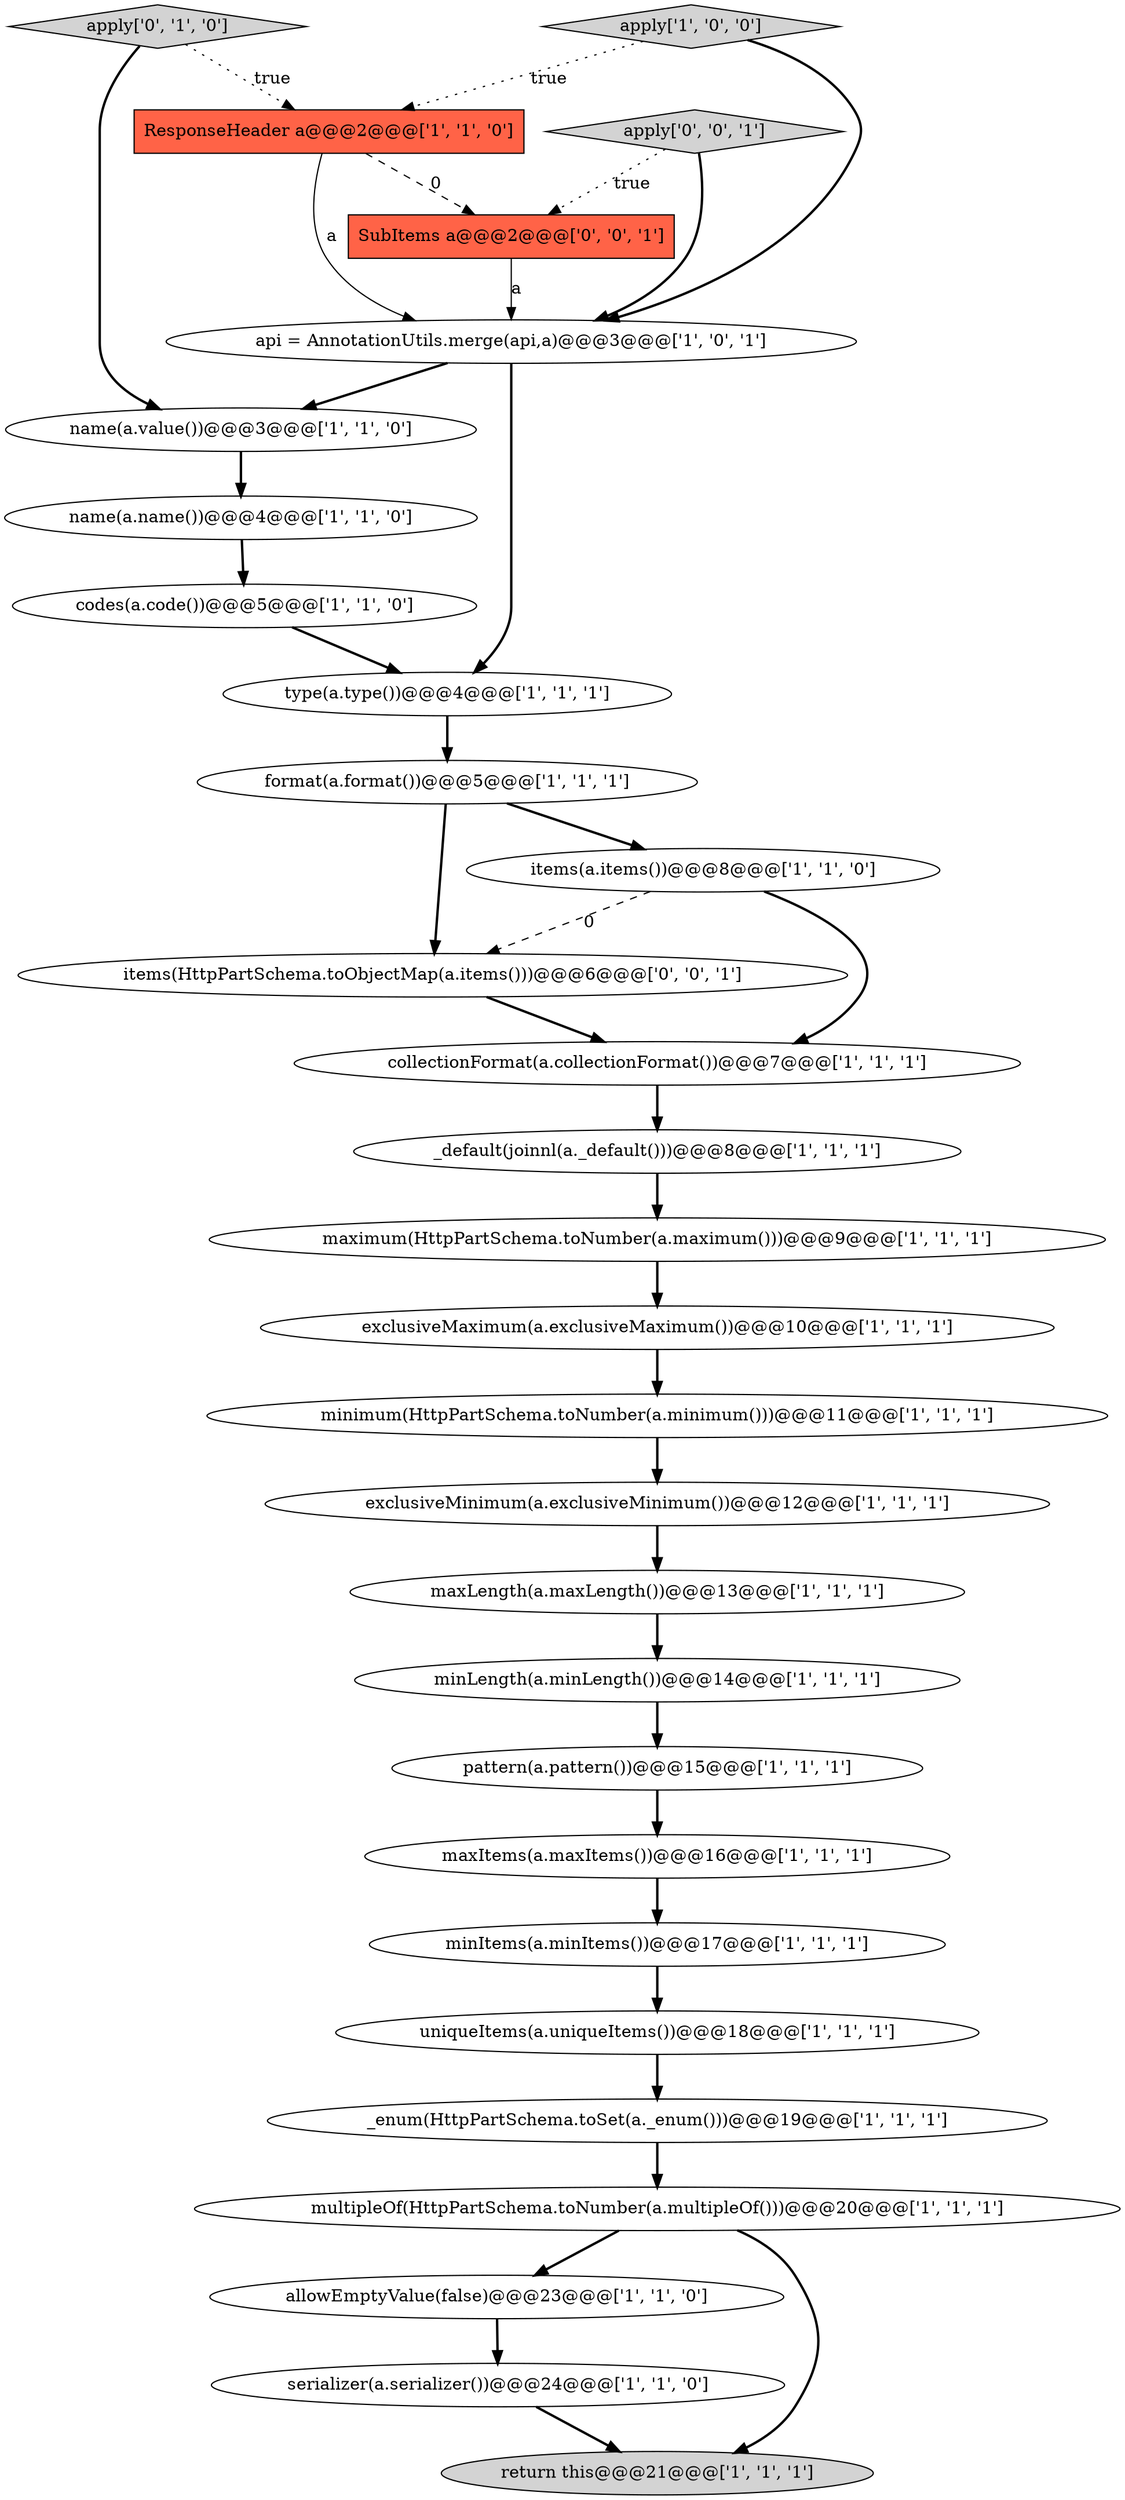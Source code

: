 digraph {
10 [style = filled, label = "minLength(a.minLength())@@@14@@@['1', '1', '1']", fillcolor = white, shape = ellipse image = "AAA0AAABBB1BBB"];
28 [style = filled, label = "items(HttpPartSchema.toObjectMap(a.items()))@@@6@@@['0', '0', '1']", fillcolor = white, shape = ellipse image = "AAA0AAABBB3BBB"];
5 [style = filled, label = "codes(a.code())@@@5@@@['1', '1', '0']", fillcolor = white, shape = ellipse image = "AAA0AAABBB1BBB"];
9 [style = filled, label = "exclusiveMinimum(a.exclusiveMinimum())@@@12@@@['1', '1', '1']", fillcolor = white, shape = ellipse image = "AAA0AAABBB1BBB"];
12 [style = filled, label = "pattern(a.pattern())@@@15@@@['1', '1', '1']", fillcolor = white, shape = ellipse image = "AAA0AAABBB1BBB"];
0 [style = filled, label = "name(a.name())@@@4@@@['1', '1', '0']", fillcolor = white, shape = ellipse image = "AAA0AAABBB1BBB"];
3 [style = filled, label = "uniqueItems(a.uniqueItems())@@@18@@@['1', '1', '1']", fillcolor = white, shape = ellipse image = "AAA0AAABBB1BBB"];
27 [style = filled, label = "SubItems a@@@2@@@['0', '0', '1']", fillcolor = tomato, shape = box image = "AAA0AAABBB3BBB"];
6 [style = filled, label = "maximum(HttpPartSchema.toNumber(a.maximum()))@@@9@@@['1', '1', '1']", fillcolor = white, shape = ellipse image = "AAA0AAABBB1BBB"];
26 [style = filled, label = "apply['0', '1', '0']", fillcolor = lightgray, shape = diamond image = "AAA0AAABBB2BBB"];
2 [style = filled, label = "name(a.value())@@@3@@@['1', '1', '0']", fillcolor = white, shape = ellipse image = "AAA0AAABBB1BBB"];
19 [style = filled, label = "items(a.items())@@@8@@@['1', '1', '0']", fillcolor = white, shape = ellipse image = "AAA0AAABBB1BBB"];
29 [style = filled, label = "apply['0', '0', '1']", fillcolor = lightgray, shape = diamond image = "AAA0AAABBB3BBB"];
8 [style = filled, label = "serializer(a.serializer())@@@24@@@['1', '1', '0']", fillcolor = white, shape = ellipse image = "AAA0AAABBB1BBB"];
15 [style = filled, label = "allowEmptyValue(false)@@@23@@@['1', '1', '0']", fillcolor = white, shape = ellipse image = "AAA0AAABBB1BBB"];
13 [style = filled, label = "return this@@@21@@@['1', '1', '1']", fillcolor = lightgray, shape = ellipse image = "AAA0AAABBB1BBB"];
11 [style = filled, label = "apply['1', '0', '0']", fillcolor = lightgray, shape = diamond image = "AAA0AAABBB1BBB"];
14 [style = filled, label = "maxLength(a.maxLength())@@@13@@@['1', '1', '1']", fillcolor = white, shape = ellipse image = "AAA0AAABBB1BBB"];
24 [style = filled, label = "api = AnnotationUtils.merge(api,a)@@@3@@@['1', '0', '1']", fillcolor = white, shape = ellipse image = "AAA0AAABBB1BBB"];
25 [style = filled, label = "_default(joinnl(a._default()))@@@8@@@['1', '1', '1']", fillcolor = white, shape = ellipse image = "AAA0AAABBB1BBB"];
20 [style = filled, label = "_enum(HttpPartSchema.toSet(a._enum()))@@@19@@@['1', '1', '1']", fillcolor = white, shape = ellipse image = "AAA0AAABBB1BBB"];
23 [style = filled, label = "minItems(a.minItems())@@@17@@@['1', '1', '1']", fillcolor = white, shape = ellipse image = "AAA0AAABBB1BBB"];
18 [style = filled, label = "type(a.type())@@@4@@@['1', '1', '1']", fillcolor = white, shape = ellipse image = "AAA0AAABBB1BBB"];
22 [style = filled, label = "maxItems(a.maxItems())@@@16@@@['1', '1', '1']", fillcolor = white, shape = ellipse image = "AAA0AAABBB1BBB"];
1 [style = filled, label = "minimum(HttpPartSchema.toNumber(a.minimum()))@@@11@@@['1', '1', '1']", fillcolor = white, shape = ellipse image = "AAA0AAABBB1BBB"];
17 [style = filled, label = "format(a.format())@@@5@@@['1', '1', '1']", fillcolor = white, shape = ellipse image = "AAA0AAABBB1BBB"];
21 [style = filled, label = "ResponseHeader a@@@2@@@['1', '1', '0']", fillcolor = tomato, shape = box image = "AAA0AAABBB1BBB"];
4 [style = filled, label = "multipleOf(HttpPartSchema.toNumber(a.multipleOf()))@@@20@@@['1', '1', '1']", fillcolor = white, shape = ellipse image = "AAA0AAABBB1BBB"];
7 [style = filled, label = "exclusiveMaximum(a.exclusiveMaximum())@@@10@@@['1', '1', '1']", fillcolor = white, shape = ellipse image = "AAA0AAABBB1BBB"];
16 [style = filled, label = "collectionFormat(a.collectionFormat())@@@7@@@['1', '1', '1']", fillcolor = white, shape = ellipse image = "AAA0AAABBB1BBB"];
7->1 [style = bold, label=""];
24->2 [style = bold, label=""];
21->27 [style = dashed, label="0"];
29->27 [style = dotted, label="true"];
4->13 [style = bold, label=""];
4->15 [style = bold, label=""];
18->17 [style = bold, label=""];
14->10 [style = bold, label=""];
16->25 [style = bold, label=""];
23->3 [style = bold, label=""];
5->18 [style = bold, label=""];
25->6 [style = bold, label=""];
11->24 [style = bold, label=""];
24->18 [style = bold, label=""];
22->23 [style = bold, label=""];
28->16 [style = bold, label=""];
17->19 [style = bold, label=""];
1->9 [style = bold, label=""];
20->4 [style = bold, label=""];
19->16 [style = bold, label=""];
26->2 [style = bold, label=""];
17->28 [style = bold, label=""];
2->0 [style = bold, label=""];
3->20 [style = bold, label=""];
10->12 [style = bold, label=""];
26->21 [style = dotted, label="true"];
21->24 [style = solid, label="a"];
19->28 [style = dashed, label="0"];
9->14 [style = bold, label=""];
11->21 [style = dotted, label="true"];
6->7 [style = bold, label=""];
29->24 [style = bold, label=""];
15->8 [style = bold, label=""];
12->22 [style = bold, label=""];
27->24 [style = solid, label="a"];
8->13 [style = bold, label=""];
0->5 [style = bold, label=""];
}
